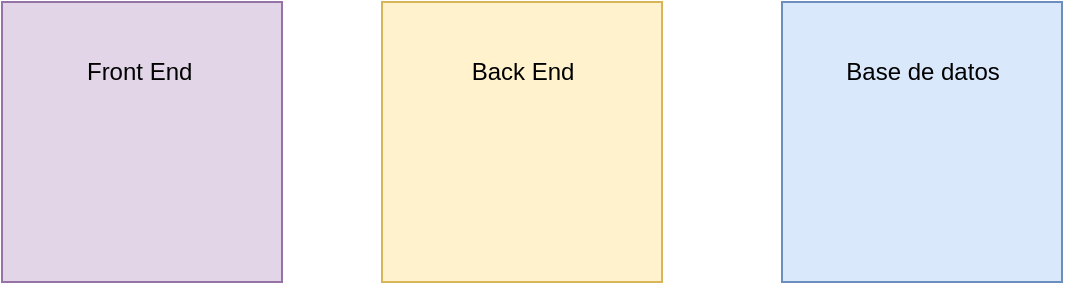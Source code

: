 <mxfile version="20.5.1" type="github"><diagram id="j16TBUD8wd59HqZLg7_1" name="Página-1"><mxGraphModel dx="1007" dy="539" grid="1" gridSize="10" guides="1" tooltips="1" connect="1" arrows="1" fold="1" page="1" pageScale="1" pageWidth="827" pageHeight="1169" math="0" shadow="0"><root><mxCell id="0"/><mxCell id="1" parent="0"/><mxCell id="HqIDednhp9eN-71Ng-Bx-1" value="" style="whiteSpace=wrap;html=1;aspect=fixed;fillColor=#e1d5e7;strokeColor=#9673a6;" vertex="1" parent="1"><mxGeometry x="150" y="70" width="140" height="140" as="geometry"/></mxCell><mxCell id="HqIDednhp9eN-71Ng-Bx-2" value="" style="whiteSpace=wrap;html=1;aspect=fixed;fillColor=#fff2cc;strokeColor=#d6b656;" vertex="1" parent="1"><mxGeometry x="340" y="70" width="140" height="140" as="geometry"/></mxCell><mxCell id="HqIDednhp9eN-71Ng-Bx-3" value="" style="whiteSpace=wrap;html=1;aspect=fixed;fillColor=#dae8fc;strokeColor=#6c8ebf;" vertex="1" parent="1"><mxGeometry x="540" y="70" width="140" height="140" as="geometry"/></mxCell><mxCell id="HqIDednhp9eN-71Ng-Bx-4" value="Front End&amp;nbsp;" style="text;html=1;resizable=0;autosize=1;align=center;verticalAlign=middle;points=[];fillColor=none;strokeColor=none;rounded=0;" vertex="1" parent="1"><mxGeometry x="180" y="90" width="80" height="30" as="geometry"/></mxCell><mxCell id="HqIDednhp9eN-71Ng-Bx-5" value="Back End" style="text;html=1;resizable=0;autosize=1;align=center;verticalAlign=middle;points=[];fillColor=none;strokeColor=none;rounded=0;" vertex="1" parent="1"><mxGeometry x="375" y="90" width="70" height="30" as="geometry"/></mxCell><mxCell id="HqIDednhp9eN-71Ng-Bx-6" value="Base de datos" style="text;html=1;resizable=0;autosize=1;align=center;verticalAlign=middle;points=[];fillColor=none;strokeColor=none;rounded=0;" vertex="1" parent="1"><mxGeometry x="560" y="90" width="100" height="30" as="geometry"/></mxCell></root></mxGraphModel></diagram></mxfile>